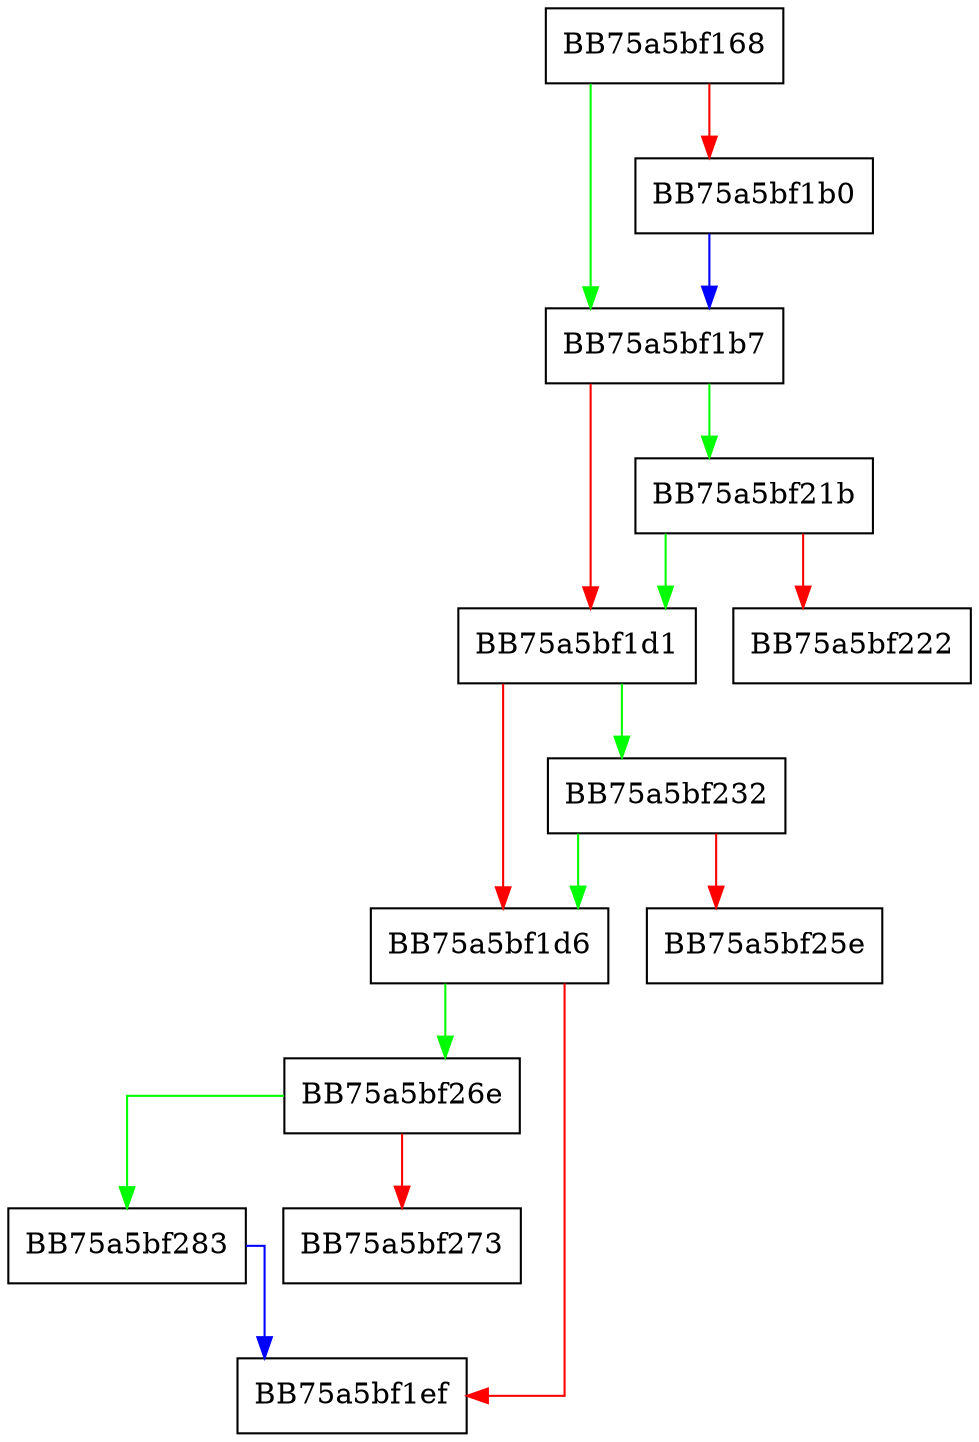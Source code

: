 digraph lua_pe_mmap_worker {
  node [shape="box"];
  graph [splines=ortho];
  BB75a5bf168 -> BB75a5bf1b7 [color="green"];
  BB75a5bf168 -> BB75a5bf1b0 [color="red"];
  BB75a5bf1b0 -> BB75a5bf1b7 [color="blue"];
  BB75a5bf1b7 -> BB75a5bf21b [color="green"];
  BB75a5bf1b7 -> BB75a5bf1d1 [color="red"];
  BB75a5bf1d1 -> BB75a5bf232 [color="green"];
  BB75a5bf1d1 -> BB75a5bf1d6 [color="red"];
  BB75a5bf1d6 -> BB75a5bf26e [color="green"];
  BB75a5bf1d6 -> BB75a5bf1ef [color="red"];
  BB75a5bf21b -> BB75a5bf1d1 [color="green"];
  BB75a5bf21b -> BB75a5bf222 [color="red"];
  BB75a5bf232 -> BB75a5bf1d6 [color="green"];
  BB75a5bf232 -> BB75a5bf25e [color="red"];
  BB75a5bf26e -> BB75a5bf283 [color="green"];
  BB75a5bf26e -> BB75a5bf273 [color="red"];
  BB75a5bf283 -> BB75a5bf1ef [color="blue"];
}